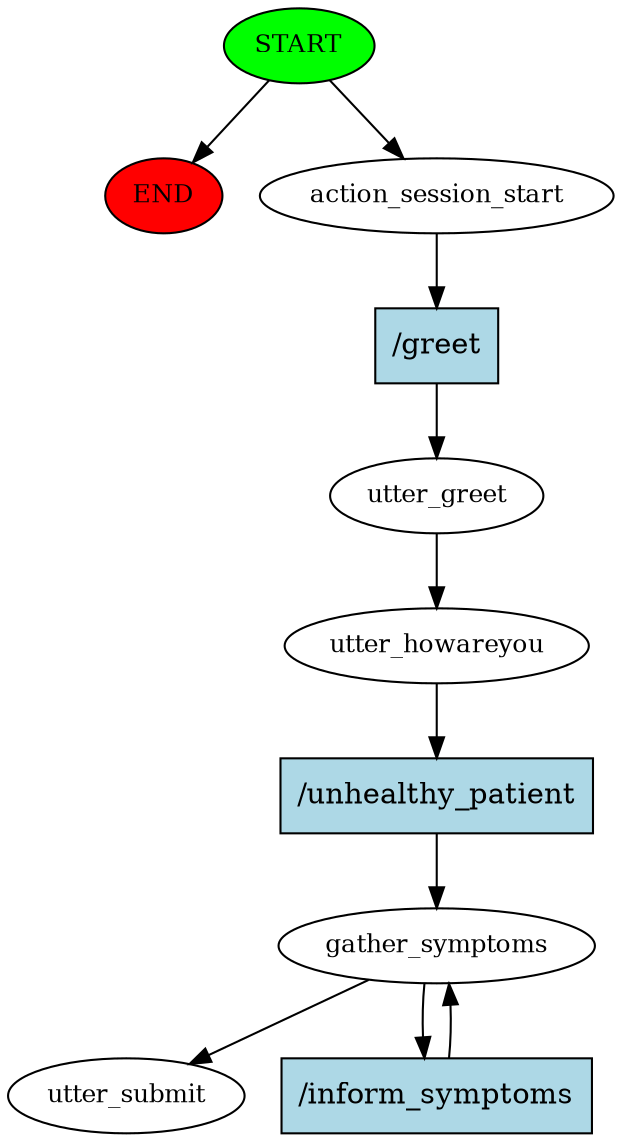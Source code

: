 digraph  {
0 [class="start active", fillcolor=green, fontsize=12, label=START, style=filled];
"-1" [class=end, fillcolor=red, fontsize=12, label=END, style=filled];
1 [class=active, fontsize=12, label=action_session_start];
2 [class=active, fontsize=12, label=utter_greet];
3 [class=active, fontsize=12, label=utter_howareyou];
4 [class=active, fontsize=12, label=gather_symptoms];
6 [class="dashed active", fontsize=12, label=utter_submit];
7 [class="intent active", fillcolor=lightblue, label="/greet", shape=rect, style=filled];
8 [class="intent active", fillcolor=lightblue, label="/unhealthy_patient", shape=rect, style=filled];
9 [class="intent active", fillcolor=lightblue, label="/inform_symptoms", shape=rect, style=filled];
0 -> "-1"  [class="", key=NONE, label=""];
0 -> 1  [class=active, key=NONE, label=""];
1 -> 7  [class=active, key=0];
2 -> 3  [class=active, key=NONE, label=""];
3 -> 8  [class=active, key=0];
4 -> 6  [class=active, key=NONE, label=""];
4 -> 9  [class=active, key=0];
7 -> 2  [class=active, key=0];
8 -> 4  [class=active, key=0];
9 -> 4  [class=active, key=0];
}
